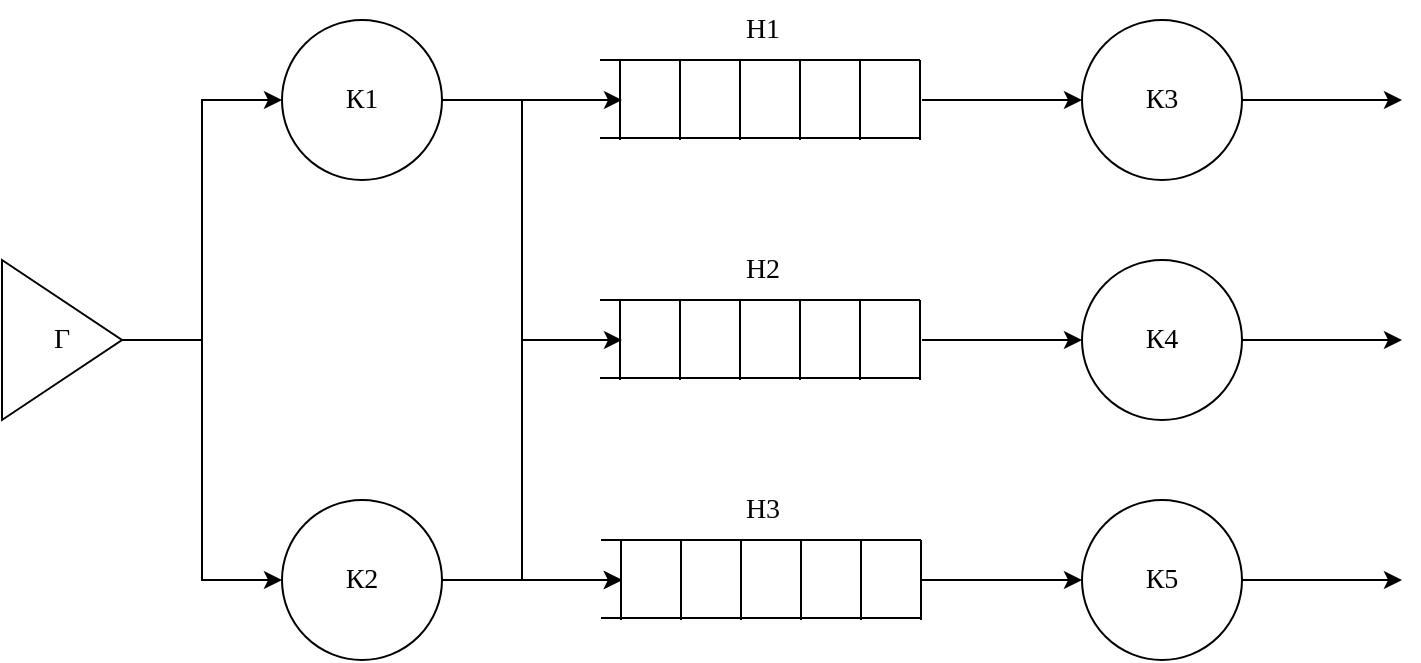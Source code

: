 <mxfile version="20.6.0" type="device"><diagram id="IEot9ztiqSt51WknYMcp" name="Страница 1"><mxGraphModel dx="966" dy="577" grid="1" gridSize="10" guides="1" tooltips="1" connect="1" arrows="1" fold="1" page="1" pageScale="1" pageWidth="800" pageHeight="400" math="0" shadow="0"><root><mxCell id="0"/><mxCell id="1" parent="0"/><mxCell id="VMVrJHHQZC_HkYN-b_Ke-64" style="edgeStyle=orthogonalEdgeStyle;rounded=0;orthogonalLoop=1;jettySize=auto;html=1;exitX=1;exitY=0.5;exitDx=0;exitDy=0;entryX=0;entryY=0.5;entryDx=0;entryDy=0;fontFamily=Times New Roman;fontSize=14;startArrow=none;startFill=0;endArrow=classic;endFill=1;" parent="1" source="VMVrJHHQZC_HkYN-b_Ke-29" target="VMVrJHHQZC_HkYN-b_Ke-31" edge="1"><mxGeometry relative="1" as="geometry"/></mxCell><mxCell id="VMVrJHHQZC_HkYN-b_Ke-65" style="edgeStyle=orthogonalEdgeStyle;rounded=0;orthogonalLoop=1;jettySize=auto;html=1;exitX=1;exitY=0.5;exitDx=0;exitDy=0;entryX=0;entryY=0.5;entryDx=0;entryDy=0;fontFamily=Times New Roman;fontSize=14;startArrow=none;startFill=0;endArrow=classic;endFill=1;" parent="1" source="VMVrJHHQZC_HkYN-b_Ke-29" target="VMVrJHHQZC_HkYN-b_Ke-33" edge="1"><mxGeometry relative="1" as="geometry"/></mxCell><mxCell id="VMVrJHHQZC_HkYN-b_Ke-29" value="Г" style="triangle;whiteSpace=wrap;html=1;fontFamily=Times New Roman;fontSize=14;" parent="1" vertex="1"><mxGeometry x="50" y="160" width="60" height="80" as="geometry"/></mxCell><mxCell id="T_JQS_M-JWPWlPlwOwDw-18" style="edgeStyle=orthogonalEdgeStyle;rounded=0;orthogonalLoop=1;jettySize=auto;html=1;exitX=1;exitY=0.5;exitDx=0;exitDy=0;" parent="1" source="VMVrJHHQZC_HkYN-b_Ke-31" edge="1"><mxGeometry relative="1" as="geometry"><mxPoint x="360" y="80" as="targetPoint"/></mxGeometry></mxCell><mxCell id="T_JQS_M-JWPWlPlwOwDw-19" style="edgeStyle=orthogonalEdgeStyle;rounded=0;orthogonalLoop=1;jettySize=auto;html=1;exitX=1;exitY=0.5;exitDx=0;exitDy=0;" parent="1" source="VMVrJHHQZC_HkYN-b_Ke-31" edge="1"><mxGeometry relative="1" as="geometry"><mxPoint x="360" y="200" as="targetPoint"/><Array as="points"><mxPoint x="310" y="80"/><mxPoint x="310" y="200"/></Array></mxGeometry></mxCell><mxCell id="T_JQS_M-JWPWlPlwOwDw-20" style="edgeStyle=orthogonalEdgeStyle;rounded=0;orthogonalLoop=1;jettySize=auto;html=1;exitX=1;exitY=0.5;exitDx=0;exitDy=0;" parent="1" source="VMVrJHHQZC_HkYN-b_Ke-31" edge="1"><mxGeometry relative="1" as="geometry"><mxPoint x="360" y="320" as="targetPoint"/><Array as="points"><mxPoint x="310" y="80"/><mxPoint x="310" y="320"/></Array></mxGeometry></mxCell><mxCell id="VMVrJHHQZC_HkYN-b_Ke-31" value="К1" style="ellipse;whiteSpace=wrap;html=1;aspect=fixed;fontFamily=Times New Roman;fontSize=14;" parent="1" vertex="1"><mxGeometry x="190" y="40" width="80" height="80" as="geometry"/></mxCell><mxCell id="VMVrJHHQZC_HkYN-b_Ke-68" style="edgeStyle=orthogonalEdgeStyle;rounded=0;orthogonalLoop=1;jettySize=auto;html=1;exitX=1;exitY=0.5;exitDx=0;exitDy=0;fontFamily=Times New Roman;fontSize=14;startArrow=none;startFill=0;endArrow=classic;endFill=1;" parent="1" source="VMVrJHHQZC_HkYN-b_Ke-33" edge="1"><mxGeometry relative="1" as="geometry"><mxPoint x="360" y="320" as="targetPoint"/></mxGeometry></mxCell><mxCell id="VMVrJHHQZC_HkYN-b_Ke-33" value="К2" style="ellipse;whiteSpace=wrap;html=1;aspect=fixed;fontFamily=Times New Roman;fontSize=14;" parent="1" vertex="1"><mxGeometry x="190" y="280" width="80" height="80" as="geometry"/></mxCell><mxCell id="VMVrJHHQZC_HkYN-b_Ke-71" style="edgeStyle=orthogonalEdgeStyle;rounded=0;orthogonalLoop=1;jettySize=auto;html=1;exitX=1;exitY=0.5;exitDx=0;exitDy=0;fontFamily=Times New Roman;fontSize=14;startArrow=none;startFill=0;endArrow=classic;endFill=1;" parent="1" source="VMVrJHHQZC_HkYN-b_Ke-34" edge="1"><mxGeometry relative="1" as="geometry"><mxPoint x="750" y="80" as="targetPoint"/></mxGeometry></mxCell><mxCell id="T_JQS_M-JWPWlPlwOwDw-21" style="edgeStyle=orthogonalEdgeStyle;rounded=0;orthogonalLoop=1;jettySize=auto;html=1;exitX=0;exitY=0.5;exitDx=0;exitDy=0;startArrow=classic;startFill=1;endArrow=none;endFill=0;" parent="1" source="VMVrJHHQZC_HkYN-b_Ke-34" edge="1"><mxGeometry relative="1" as="geometry"><mxPoint x="510" y="80" as="targetPoint"/><Array as="points"><mxPoint x="570" y="80"/><mxPoint x="570" y="80"/></Array></mxGeometry></mxCell><mxCell id="VMVrJHHQZC_HkYN-b_Ke-34" value="К3" style="ellipse;whiteSpace=wrap;html=1;aspect=fixed;fontFamily=Times New Roman;fontSize=14;" parent="1" vertex="1"><mxGeometry x="590" y="40" width="80" height="80" as="geometry"/></mxCell><mxCell id="VMVrJHHQZC_HkYN-b_Ke-70" style="edgeStyle=orthogonalEdgeStyle;rounded=0;orthogonalLoop=1;jettySize=auto;html=1;exitX=0;exitY=0.5;exitDx=0;exitDy=0;fontFamily=Times New Roman;fontSize=14;startArrow=classic;startFill=1;endArrow=none;endFill=0;" parent="1" source="VMVrJHHQZC_HkYN-b_Ke-35" edge="1"><mxGeometry relative="1" as="geometry"><mxPoint x="510" y="320" as="targetPoint"/></mxGeometry></mxCell><mxCell id="VMVrJHHQZC_HkYN-b_Ke-72" style="edgeStyle=orthogonalEdgeStyle;rounded=0;orthogonalLoop=1;jettySize=auto;html=1;exitX=1;exitY=0.5;exitDx=0;exitDy=0;fontFamily=Times New Roman;fontSize=14;startArrow=none;startFill=0;endArrow=classic;endFill=1;" parent="1" source="VMVrJHHQZC_HkYN-b_Ke-35" edge="1"><mxGeometry relative="1" as="geometry"><mxPoint x="750" y="320" as="targetPoint"/></mxGeometry></mxCell><mxCell id="VMVrJHHQZC_HkYN-b_Ke-35" value="К5" style="ellipse;whiteSpace=wrap;html=1;aspect=fixed;fontFamily=Times New Roman;fontSize=14;" parent="1" vertex="1"><mxGeometry x="590" y="280" width="80" height="80" as="geometry"/></mxCell><mxCell id="VMVrJHHQZC_HkYN-b_Ke-36" value="" style="endArrow=none;html=1;rounded=0;fontFamily=Times New Roman;fontSize=14;" parent="1" edge="1"><mxGeometry width="50" height="50" relative="1" as="geometry"><mxPoint x="349" y="60" as="sourcePoint"/><mxPoint x="509" y="60" as="targetPoint"/></mxGeometry></mxCell><mxCell id="VMVrJHHQZC_HkYN-b_Ke-37" value="" style="endArrow=none;html=1;rounded=0;fontFamily=Times New Roman;fontSize=14;" parent="1" edge="1"><mxGeometry width="50" height="50" relative="1" as="geometry"><mxPoint x="349" y="99" as="sourcePoint"/><mxPoint x="509" y="99" as="targetPoint"/></mxGeometry></mxCell><mxCell id="VMVrJHHQZC_HkYN-b_Ke-38" value="" style="endArrow=none;html=1;rounded=0;fontFamily=Times New Roman;fontSize=14;" parent="1" edge="1"><mxGeometry width="50" height="50" relative="1" as="geometry"><mxPoint x="509" y="100" as="sourcePoint"/><mxPoint x="509" y="60" as="targetPoint"/></mxGeometry></mxCell><mxCell id="VMVrJHHQZC_HkYN-b_Ke-39" value="" style="endArrow=none;html=1;rounded=0;fontFamily=Times New Roman;fontSize=14;" parent="1" edge="1"><mxGeometry width="50" height="50" relative="1" as="geometry"><mxPoint x="479" y="100" as="sourcePoint"/><mxPoint x="479" y="60" as="targetPoint"/></mxGeometry></mxCell><mxCell id="VMVrJHHQZC_HkYN-b_Ke-40" value="" style="endArrow=none;html=1;rounded=0;fontFamily=Times New Roman;fontSize=14;" parent="1" edge="1"><mxGeometry width="50" height="50" relative="1" as="geometry"><mxPoint x="449" y="100" as="sourcePoint"/><mxPoint x="449" y="60" as="targetPoint"/></mxGeometry></mxCell><mxCell id="VMVrJHHQZC_HkYN-b_Ke-41" value="" style="endArrow=none;html=1;rounded=0;fontFamily=Times New Roman;fontSize=14;" parent="1" edge="1"><mxGeometry width="50" height="50" relative="1" as="geometry"><mxPoint x="419" y="100" as="sourcePoint"/><mxPoint x="419" y="60" as="targetPoint"/></mxGeometry></mxCell><mxCell id="VMVrJHHQZC_HkYN-b_Ke-42" value="" style="endArrow=none;html=1;rounded=0;fontFamily=Times New Roman;fontSize=14;" parent="1" edge="1"><mxGeometry width="50" height="50" relative="1" as="geometry"><mxPoint x="389" y="100" as="sourcePoint"/><mxPoint x="389" y="60" as="targetPoint"/></mxGeometry></mxCell><mxCell id="VMVrJHHQZC_HkYN-b_Ke-43" value="" style="endArrow=none;html=1;rounded=0;fontFamily=Times New Roman;fontSize=14;" parent="1" edge="1"><mxGeometry width="50" height="50" relative="1" as="geometry"><mxPoint x="359" y="100" as="sourcePoint"/><mxPoint x="359" y="60" as="targetPoint"/></mxGeometry></mxCell><mxCell id="VMVrJHHQZC_HkYN-b_Ke-44" value="Н1" style="text;html=1;align=center;verticalAlign=middle;resizable=0;points=[];autosize=1;strokeColor=none;fillColor=none;fontSize=14;fontFamily=Times New Roman;" parent="1" vertex="1"><mxGeometry x="409.5" y="30" width="40" height="30" as="geometry"/></mxCell><mxCell id="VMVrJHHQZC_HkYN-b_Ke-54" value="" style="endArrow=none;html=1;rounded=0;fontFamily=Times New Roman;fontSize=14;" parent="1" edge="1"><mxGeometry width="50" height="50" relative="1" as="geometry"><mxPoint x="349.5" y="300" as="sourcePoint"/><mxPoint x="509.5" y="300" as="targetPoint"/></mxGeometry></mxCell><mxCell id="VMVrJHHQZC_HkYN-b_Ke-55" value="" style="endArrow=none;html=1;rounded=0;fontFamily=Times New Roman;fontSize=14;" parent="1" edge="1"><mxGeometry width="50" height="50" relative="1" as="geometry"><mxPoint x="349.5" y="339" as="sourcePoint"/><mxPoint x="509.5" y="339" as="targetPoint"/></mxGeometry></mxCell><mxCell id="VMVrJHHQZC_HkYN-b_Ke-56" value="" style="endArrow=none;html=1;rounded=0;fontFamily=Times New Roman;fontSize=14;" parent="1" edge="1"><mxGeometry width="50" height="50" relative="1" as="geometry"><mxPoint x="509.5" y="340" as="sourcePoint"/><mxPoint x="509.5" y="300" as="targetPoint"/></mxGeometry></mxCell><mxCell id="VMVrJHHQZC_HkYN-b_Ke-57" value="" style="endArrow=none;html=1;rounded=0;fontFamily=Times New Roman;fontSize=14;" parent="1" edge="1"><mxGeometry width="50" height="50" relative="1" as="geometry"><mxPoint x="479.5" y="340" as="sourcePoint"/><mxPoint x="479.5" y="300" as="targetPoint"/></mxGeometry></mxCell><mxCell id="VMVrJHHQZC_HkYN-b_Ke-58" value="" style="endArrow=none;html=1;rounded=0;fontFamily=Times New Roman;fontSize=14;" parent="1" edge="1"><mxGeometry width="50" height="50" relative="1" as="geometry"><mxPoint x="449.5" y="340" as="sourcePoint"/><mxPoint x="449.5" y="300" as="targetPoint"/></mxGeometry></mxCell><mxCell id="VMVrJHHQZC_HkYN-b_Ke-59" value="" style="endArrow=none;html=1;rounded=0;fontFamily=Times New Roman;fontSize=14;" parent="1" edge="1"><mxGeometry width="50" height="50" relative="1" as="geometry"><mxPoint x="419.5" y="340" as="sourcePoint"/><mxPoint x="419.5" y="300" as="targetPoint"/></mxGeometry></mxCell><mxCell id="VMVrJHHQZC_HkYN-b_Ke-60" value="" style="endArrow=none;html=1;rounded=0;fontFamily=Times New Roman;fontSize=14;" parent="1" edge="1"><mxGeometry width="50" height="50" relative="1" as="geometry"><mxPoint x="389.5" y="340" as="sourcePoint"/><mxPoint x="389.5" y="300" as="targetPoint"/></mxGeometry></mxCell><mxCell id="VMVrJHHQZC_HkYN-b_Ke-61" value="" style="endArrow=none;html=1;rounded=0;fontFamily=Times New Roman;fontSize=14;" parent="1" edge="1"><mxGeometry width="50" height="50" relative="1" as="geometry"><mxPoint x="359.5" y="340" as="sourcePoint"/><mxPoint x="359.5" y="300" as="targetPoint"/></mxGeometry></mxCell><mxCell id="VMVrJHHQZC_HkYN-b_Ke-62" value="Н3" style="text;html=1;align=center;verticalAlign=middle;resizable=0;points=[];autosize=1;strokeColor=none;fillColor=none;fontSize=14;fontFamily=Times New Roman;" parent="1" vertex="1"><mxGeometry x="409.5" y="270" width="40" height="30" as="geometry"/></mxCell><mxCell id="T_JQS_M-JWPWlPlwOwDw-1" value="" style="endArrow=none;html=1;rounded=0;fontFamily=Times New Roman;fontSize=14;" parent="1" edge="1"><mxGeometry width="50" height="50" relative="1" as="geometry"><mxPoint x="349" y="180" as="sourcePoint"/><mxPoint x="509" y="180" as="targetPoint"/></mxGeometry></mxCell><mxCell id="T_JQS_M-JWPWlPlwOwDw-2" value="" style="endArrow=none;html=1;rounded=0;fontFamily=Times New Roman;fontSize=14;" parent="1" edge="1"><mxGeometry width="50" height="50" relative="1" as="geometry"><mxPoint x="349" y="219" as="sourcePoint"/><mxPoint x="509" y="219" as="targetPoint"/></mxGeometry></mxCell><mxCell id="T_JQS_M-JWPWlPlwOwDw-3" value="" style="endArrow=none;html=1;rounded=0;fontFamily=Times New Roman;fontSize=14;" parent="1" edge="1"><mxGeometry width="50" height="50" relative="1" as="geometry"><mxPoint x="509" y="220" as="sourcePoint"/><mxPoint x="509" y="180" as="targetPoint"/></mxGeometry></mxCell><mxCell id="T_JQS_M-JWPWlPlwOwDw-4" value="" style="endArrow=none;html=1;rounded=0;fontFamily=Times New Roman;fontSize=14;" parent="1" edge="1"><mxGeometry width="50" height="50" relative="1" as="geometry"><mxPoint x="479" y="220" as="sourcePoint"/><mxPoint x="479" y="180" as="targetPoint"/></mxGeometry></mxCell><mxCell id="T_JQS_M-JWPWlPlwOwDw-5" value="" style="endArrow=none;html=1;rounded=0;fontFamily=Times New Roman;fontSize=14;" parent="1" edge="1"><mxGeometry width="50" height="50" relative="1" as="geometry"><mxPoint x="449" y="220" as="sourcePoint"/><mxPoint x="449" y="180" as="targetPoint"/></mxGeometry></mxCell><mxCell id="T_JQS_M-JWPWlPlwOwDw-6" value="" style="endArrow=none;html=1;rounded=0;fontFamily=Times New Roman;fontSize=14;" parent="1" edge="1"><mxGeometry width="50" height="50" relative="1" as="geometry"><mxPoint x="419" y="220" as="sourcePoint"/><mxPoint x="419" y="180" as="targetPoint"/></mxGeometry></mxCell><mxCell id="T_JQS_M-JWPWlPlwOwDw-7" value="" style="endArrow=none;html=1;rounded=0;fontFamily=Times New Roman;fontSize=14;" parent="1" edge="1"><mxGeometry width="50" height="50" relative="1" as="geometry"><mxPoint x="389" y="220" as="sourcePoint"/><mxPoint x="389" y="180" as="targetPoint"/></mxGeometry></mxCell><mxCell id="T_JQS_M-JWPWlPlwOwDw-8" value="" style="endArrow=none;html=1;rounded=0;fontFamily=Times New Roman;fontSize=14;" parent="1" edge="1"><mxGeometry width="50" height="50" relative="1" as="geometry"><mxPoint x="359" y="220" as="sourcePoint"/><mxPoint x="359" y="180" as="targetPoint"/></mxGeometry></mxCell><mxCell id="T_JQS_M-JWPWlPlwOwDw-17" value="Н2" style="text;html=1;align=center;verticalAlign=middle;resizable=0;points=[];autosize=1;strokeColor=none;fillColor=none;fontSize=14;fontFamily=Times New Roman;" parent="1" vertex="1"><mxGeometry x="409.5" y="150" width="40" height="30" as="geometry"/></mxCell><mxCell id="rQfpcJf7LLiAvyIYKq4p-2" style="edgeStyle=orthogonalEdgeStyle;rounded=0;orthogonalLoop=1;jettySize=auto;html=1;exitX=0;exitY=0.5;exitDx=0;exitDy=0;startArrow=classic;startFill=1;endArrow=none;endFill=0;" edge="1" parent="1" source="rQfpcJf7LLiAvyIYKq4p-1"><mxGeometry relative="1" as="geometry"><mxPoint x="510" y="200" as="targetPoint"/></mxGeometry></mxCell><mxCell id="rQfpcJf7LLiAvyIYKq4p-3" style="edgeStyle=orthogonalEdgeStyle;rounded=0;orthogonalLoop=1;jettySize=auto;html=1;exitX=1;exitY=0.5;exitDx=0;exitDy=0;startArrow=none;startFill=0;" edge="1" parent="1" source="rQfpcJf7LLiAvyIYKq4p-1"><mxGeometry relative="1" as="geometry"><mxPoint x="750" y="200" as="targetPoint"/></mxGeometry></mxCell><mxCell id="rQfpcJf7LLiAvyIYKq4p-1" value="К4" style="ellipse;whiteSpace=wrap;html=1;aspect=fixed;fontFamily=Times New Roman;fontSize=14;" vertex="1" parent="1"><mxGeometry x="590" y="160" width="80" height="80" as="geometry"/></mxCell></root></mxGraphModel></diagram></mxfile>